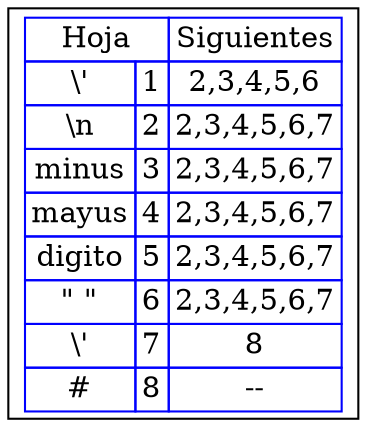 digraph G{
rankdir=UD
node[shape=box]
concentrate=true
nodo0 [ label =<<table border='0' cellborder='1' color='blue' cellspacing='0'>
<tr><td colspan="2">Hoja</td><td>Siguientes</td></tr>

<tr><td>\'</td><td>1</td><td>2,3,4,5,6</td></tr>

<tr><td>\n</td><td>2</td><td>2,3,4,5,6,7</td></tr>

<tr><td>minus</td><td>3</td><td>2,3,4,5,6,7</td></tr>

<tr><td>mayus</td><td>4</td><td>2,3,4,5,6,7</td></tr>

<tr><td>digito</td><td>5</td><td>2,3,4,5,6,7</td></tr>

<tr><td>" "</td><td>6</td><td>2,3,4,5,6,7</td></tr>

<tr><td>\'</td><td>7</td><td>8</td></tr>

<tr><td>#</td><td>8</td><td>--</td></tr>

</table>
>];

}
